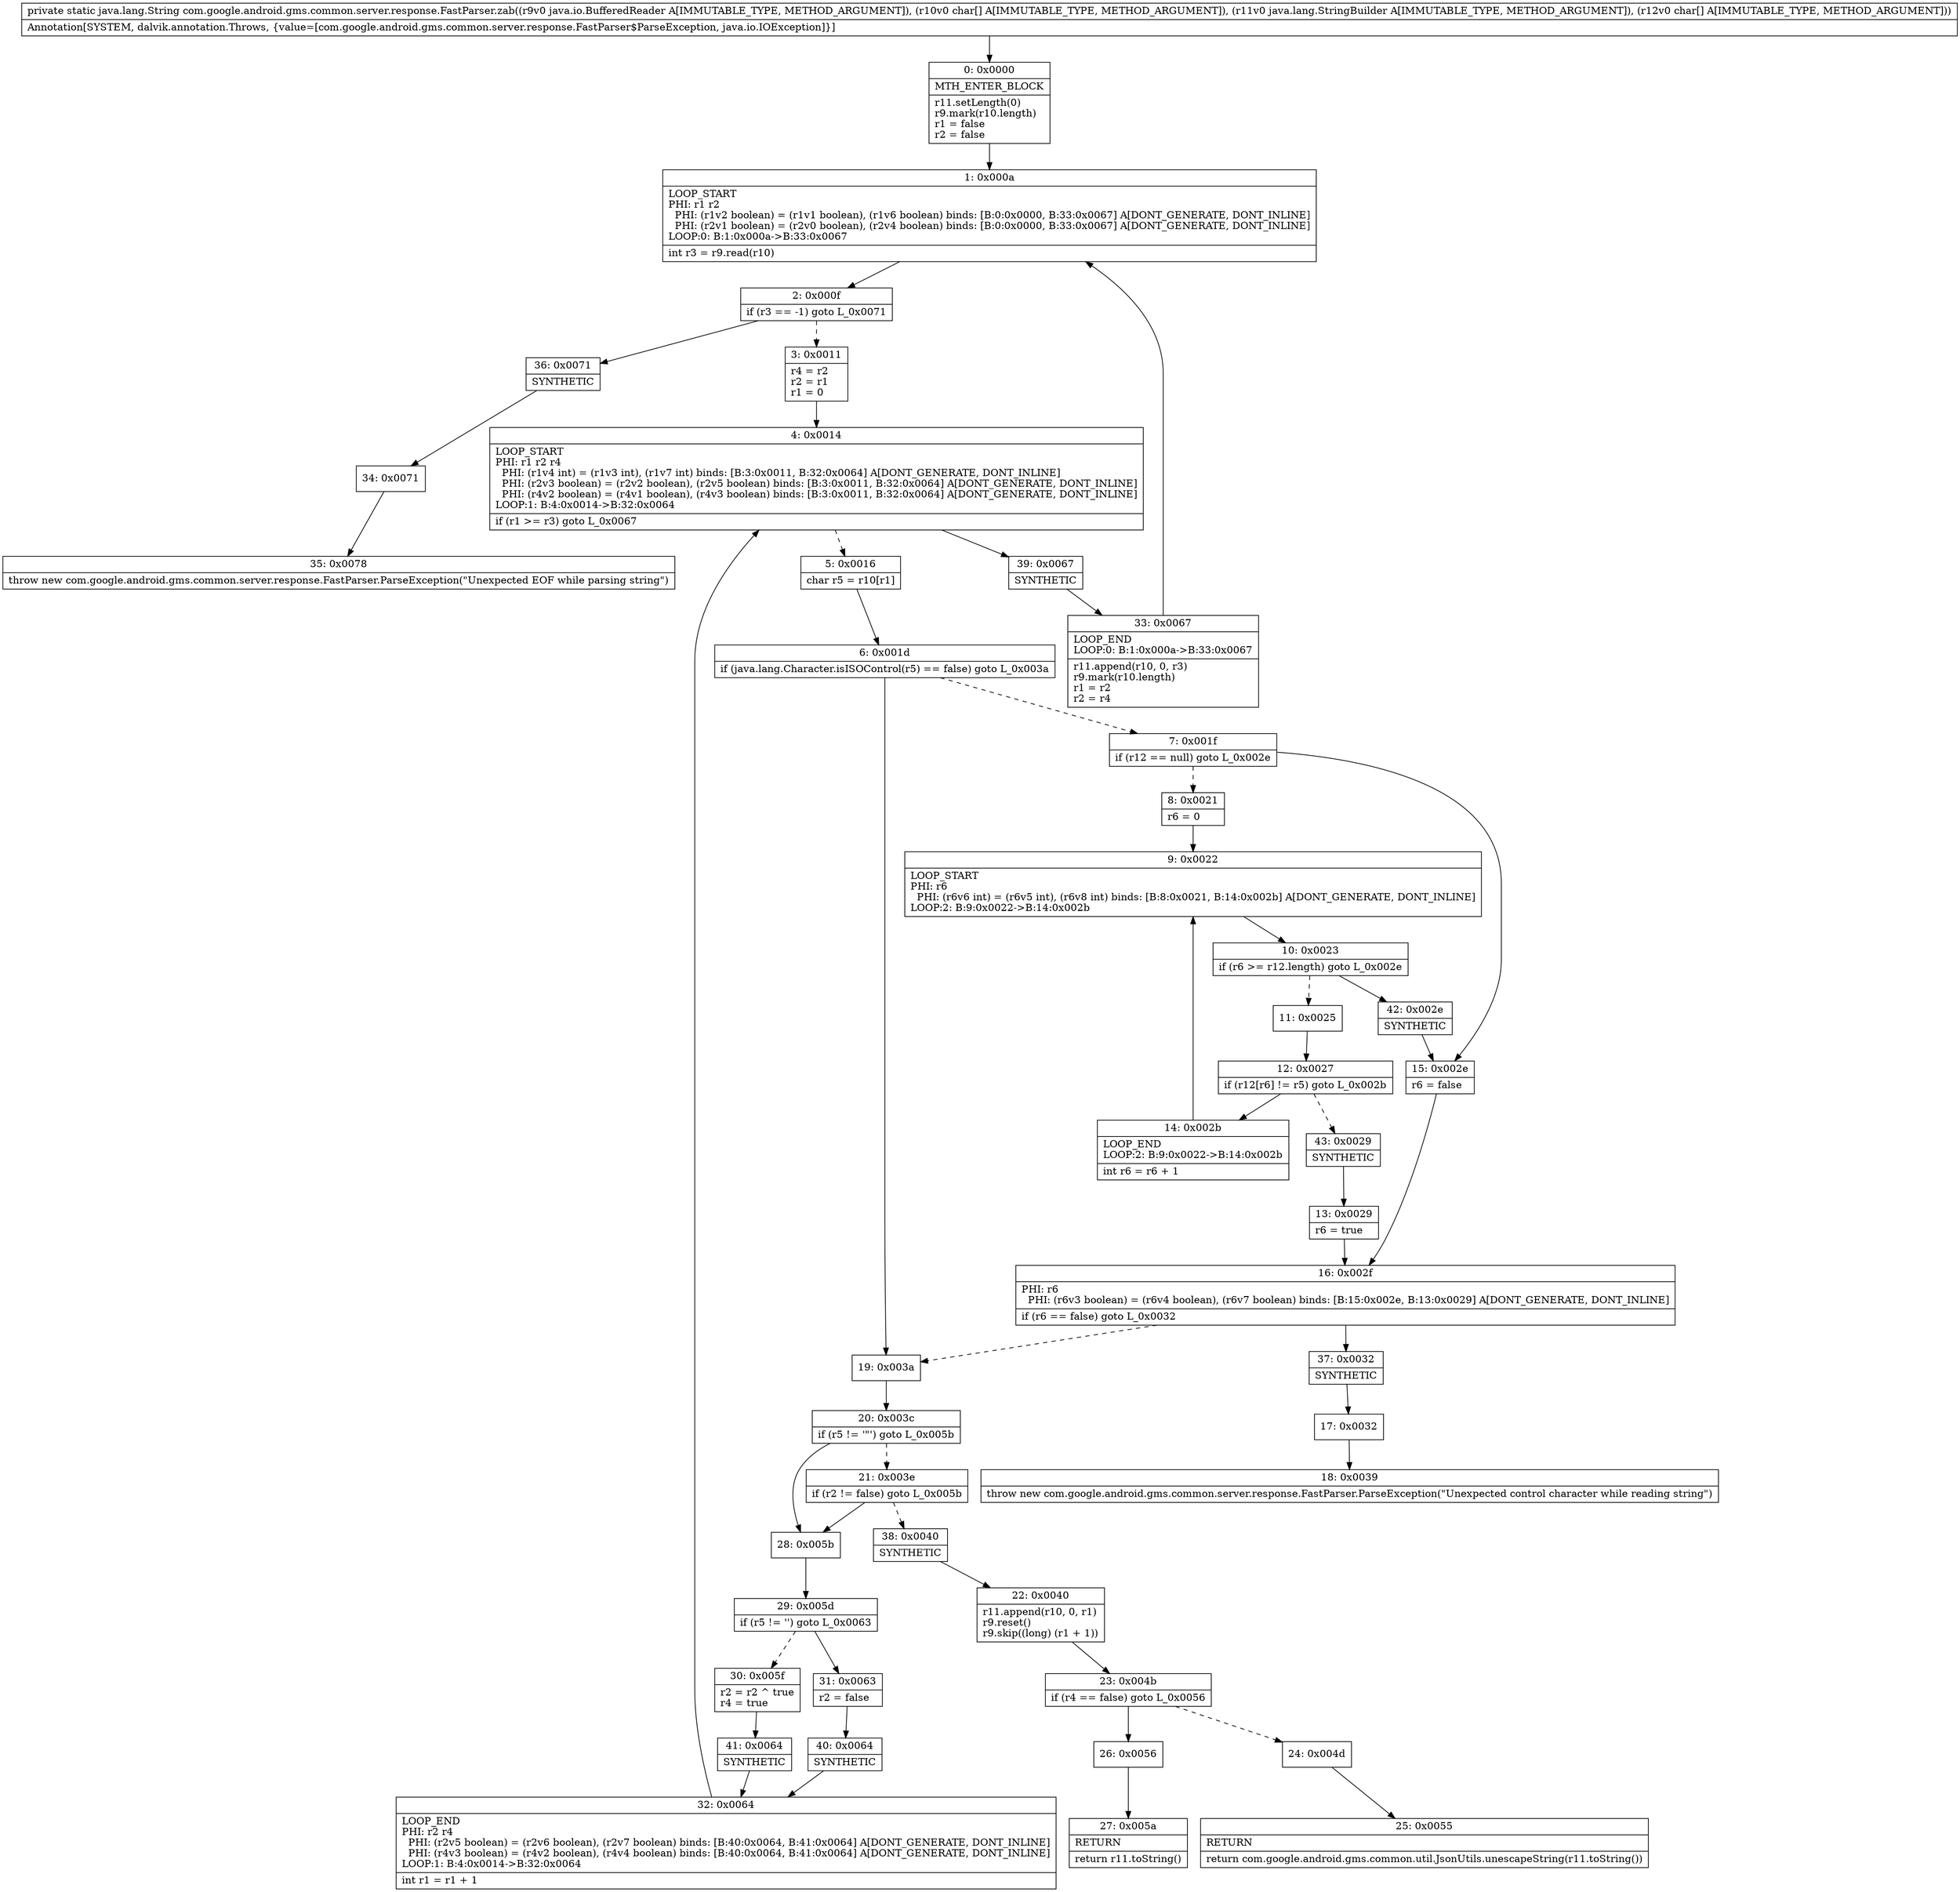 digraph "CFG forcom.google.android.gms.common.server.response.FastParser.zab(Ljava\/io\/BufferedReader;[CLjava\/lang\/StringBuilder;[C)Ljava\/lang\/String;" {
Node_0 [shape=record,label="{0\:\ 0x0000|MTH_ENTER_BLOCK\l|r11.setLength(0)\lr9.mark(r10.length)\lr1 = false\lr2 = false\l}"];
Node_1 [shape=record,label="{1\:\ 0x000a|LOOP_START\lPHI: r1 r2 \l  PHI: (r1v2 boolean) = (r1v1 boolean), (r1v6 boolean) binds: [B:0:0x0000, B:33:0x0067] A[DONT_GENERATE, DONT_INLINE]\l  PHI: (r2v1 boolean) = (r2v0 boolean), (r2v4 boolean) binds: [B:0:0x0000, B:33:0x0067] A[DONT_GENERATE, DONT_INLINE]\lLOOP:0: B:1:0x000a\-\>B:33:0x0067\l|int r3 = r9.read(r10)\l}"];
Node_2 [shape=record,label="{2\:\ 0x000f|if (r3 == \-1) goto L_0x0071\l}"];
Node_3 [shape=record,label="{3\:\ 0x0011|r4 = r2\lr2 = r1\lr1 = 0\l}"];
Node_4 [shape=record,label="{4\:\ 0x0014|LOOP_START\lPHI: r1 r2 r4 \l  PHI: (r1v4 int) = (r1v3 int), (r1v7 int) binds: [B:3:0x0011, B:32:0x0064] A[DONT_GENERATE, DONT_INLINE]\l  PHI: (r2v3 boolean) = (r2v2 boolean), (r2v5 boolean) binds: [B:3:0x0011, B:32:0x0064] A[DONT_GENERATE, DONT_INLINE]\l  PHI: (r4v2 boolean) = (r4v1 boolean), (r4v3 boolean) binds: [B:3:0x0011, B:32:0x0064] A[DONT_GENERATE, DONT_INLINE]\lLOOP:1: B:4:0x0014\-\>B:32:0x0064\l|if (r1 \>= r3) goto L_0x0067\l}"];
Node_5 [shape=record,label="{5\:\ 0x0016|char r5 = r10[r1]\l}"];
Node_6 [shape=record,label="{6\:\ 0x001d|if (java.lang.Character.isISOControl(r5) == false) goto L_0x003a\l}"];
Node_7 [shape=record,label="{7\:\ 0x001f|if (r12 == null) goto L_0x002e\l}"];
Node_8 [shape=record,label="{8\:\ 0x0021|r6 = 0\l}"];
Node_9 [shape=record,label="{9\:\ 0x0022|LOOP_START\lPHI: r6 \l  PHI: (r6v6 int) = (r6v5 int), (r6v8 int) binds: [B:8:0x0021, B:14:0x002b] A[DONT_GENERATE, DONT_INLINE]\lLOOP:2: B:9:0x0022\-\>B:14:0x002b\l}"];
Node_10 [shape=record,label="{10\:\ 0x0023|if (r6 \>= r12.length) goto L_0x002e\l}"];
Node_11 [shape=record,label="{11\:\ 0x0025}"];
Node_12 [shape=record,label="{12\:\ 0x0027|if (r12[r6] != r5) goto L_0x002b\l}"];
Node_13 [shape=record,label="{13\:\ 0x0029|r6 = true\l}"];
Node_14 [shape=record,label="{14\:\ 0x002b|LOOP_END\lLOOP:2: B:9:0x0022\-\>B:14:0x002b\l|int r6 = r6 + 1\l}"];
Node_15 [shape=record,label="{15\:\ 0x002e|r6 = false\l}"];
Node_16 [shape=record,label="{16\:\ 0x002f|PHI: r6 \l  PHI: (r6v3 boolean) = (r6v4 boolean), (r6v7 boolean) binds: [B:15:0x002e, B:13:0x0029] A[DONT_GENERATE, DONT_INLINE]\l|if (r6 == false) goto L_0x0032\l}"];
Node_17 [shape=record,label="{17\:\ 0x0032}"];
Node_18 [shape=record,label="{18\:\ 0x0039|throw new com.google.android.gms.common.server.response.FastParser.ParseException(\"Unexpected control character while reading string\")\l}"];
Node_19 [shape=record,label="{19\:\ 0x003a}"];
Node_20 [shape=record,label="{20\:\ 0x003c|if (r5 != '\"') goto L_0x005b\l}"];
Node_21 [shape=record,label="{21\:\ 0x003e|if (r2 != false) goto L_0x005b\l}"];
Node_22 [shape=record,label="{22\:\ 0x0040|r11.append(r10, 0, r1)\lr9.reset()\lr9.skip((long) (r1 + 1))\l}"];
Node_23 [shape=record,label="{23\:\ 0x004b|if (r4 == false) goto L_0x0056\l}"];
Node_24 [shape=record,label="{24\:\ 0x004d}"];
Node_25 [shape=record,label="{25\:\ 0x0055|RETURN\l|return com.google.android.gms.common.util.JsonUtils.unescapeString(r11.toString())\l}"];
Node_26 [shape=record,label="{26\:\ 0x0056}"];
Node_27 [shape=record,label="{27\:\ 0x005a|RETURN\l|return r11.toString()\l}"];
Node_28 [shape=record,label="{28\:\ 0x005b}"];
Node_29 [shape=record,label="{29\:\ 0x005d|if (r5 != '') goto L_0x0063\l}"];
Node_30 [shape=record,label="{30\:\ 0x005f|r2 = r2 ^ true\lr4 = true\l}"];
Node_31 [shape=record,label="{31\:\ 0x0063|r2 = false\l}"];
Node_32 [shape=record,label="{32\:\ 0x0064|LOOP_END\lPHI: r2 r4 \l  PHI: (r2v5 boolean) = (r2v6 boolean), (r2v7 boolean) binds: [B:40:0x0064, B:41:0x0064] A[DONT_GENERATE, DONT_INLINE]\l  PHI: (r4v3 boolean) = (r4v2 boolean), (r4v4 boolean) binds: [B:40:0x0064, B:41:0x0064] A[DONT_GENERATE, DONT_INLINE]\lLOOP:1: B:4:0x0014\-\>B:32:0x0064\l|int r1 = r1 + 1\l}"];
Node_33 [shape=record,label="{33\:\ 0x0067|LOOP_END\lLOOP:0: B:1:0x000a\-\>B:33:0x0067\l|r11.append(r10, 0, r3)\lr9.mark(r10.length)\lr1 = r2\lr2 = r4\l}"];
Node_34 [shape=record,label="{34\:\ 0x0071}"];
Node_35 [shape=record,label="{35\:\ 0x0078|throw new com.google.android.gms.common.server.response.FastParser.ParseException(\"Unexpected EOF while parsing string\")\l}"];
Node_36 [shape=record,label="{36\:\ 0x0071|SYNTHETIC\l}"];
Node_37 [shape=record,label="{37\:\ 0x0032|SYNTHETIC\l}"];
Node_38 [shape=record,label="{38\:\ 0x0040|SYNTHETIC\l}"];
Node_39 [shape=record,label="{39\:\ 0x0067|SYNTHETIC\l}"];
Node_40 [shape=record,label="{40\:\ 0x0064|SYNTHETIC\l}"];
Node_41 [shape=record,label="{41\:\ 0x0064|SYNTHETIC\l}"];
Node_42 [shape=record,label="{42\:\ 0x002e|SYNTHETIC\l}"];
Node_43 [shape=record,label="{43\:\ 0x0029|SYNTHETIC\l}"];
MethodNode[shape=record,label="{private static java.lang.String com.google.android.gms.common.server.response.FastParser.zab((r9v0 java.io.BufferedReader A[IMMUTABLE_TYPE, METHOD_ARGUMENT]), (r10v0 char[] A[IMMUTABLE_TYPE, METHOD_ARGUMENT]), (r11v0 java.lang.StringBuilder A[IMMUTABLE_TYPE, METHOD_ARGUMENT]), (r12v0 char[] A[IMMUTABLE_TYPE, METHOD_ARGUMENT]))  | Annotation[SYSTEM, dalvik.annotation.Throws, \{value=[com.google.android.gms.common.server.response.FastParser$ParseException, java.io.IOException]\}]\l}"];
MethodNode -> Node_0;
Node_0 -> Node_1;
Node_1 -> Node_2;
Node_2 -> Node_3[style=dashed];
Node_2 -> Node_36;
Node_3 -> Node_4;
Node_4 -> Node_5[style=dashed];
Node_4 -> Node_39;
Node_5 -> Node_6;
Node_6 -> Node_7[style=dashed];
Node_6 -> Node_19;
Node_7 -> Node_8[style=dashed];
Node_7 -> Node_15;
Node_8 -> Node_9;
Node_9 -> Node_10;
Node_10 -> Node_11[style=dashed];
Node_10 -> Node_42;
Node_11 -> Node_12;
Node_12 -> Node_14;
Node_12 -> Node_43[style=dashed];
Node_13 -> Node_16;
Node_14 -> Node_9;
Node_15 -> Node_16;
Node_16 -> Node_19[style=dashed];
Node_16 -> Node_37;
Node_17 -> Node_18;
Node_19 -> Node_20;
Node_20 -> Node_21[style=dashed];
Node_20 -> Node_28;
Node_21 -> Node_28;
Node_21 -> Node_38[style=dashed];
Node_22 -> Node_23;
Node_23 -> Node_24[style=dashed];
Node_23 -> Node_26;
Node_24 -> Node_25;
Node_26 -> Node_27;
Node_28 -> Node_29;
Node_29 -> Node_30[style=dashed];
Node_29 -> Node_31;
Node_30 -> Node_41;
Node_31 -> Node_40;
Node_32 -> Node_4;
Node_33 -> Node_1;
Node_34 -> Node_35;
Node_36 -> Node_34;
Node_37 -> Node_17;
Node_38 -> Node_22;
Node_39 -> Node_33;
Node_40 -> Node_32;
Node_41 -> Node_32;
Node_42 -> Node_15;
Node_43 -> Node_13;
}

